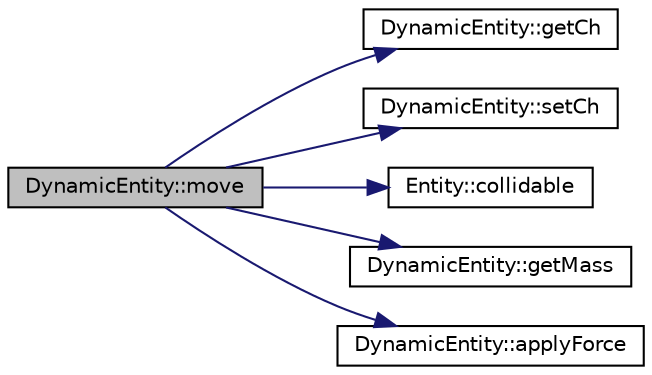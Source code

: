 digraph "DynamicEntity::move"
{
  edge [fontname="Helvetica",fontsize="10",labelfontname="Helvetica",labelfontsize="10"];
  node [fontname="Helvetica",fontsize="10",shape=record];
  rankdir="LR";
  Node18 [label="DynamicEntity::move",height=0.2,width=0.4,color="black", fillcolor="grey75", style="filled", fontcolor="black"];
  Node18 -> Node19 [color="midnightblue",fontsize="10",style="solid",fontname="Helvetica"];
  Node19 [label="DynamicEntity::getCh",height=0.2,width=0.4,color="black", fillcolor="white", style="filled",URL="$class_dynamic_entity.html#acb49f1128f7ddc9b3c531c8c2187d97f",tooltip="Get \"changed\" value. "];
  Node18 -> Node20 [color="midnightblue",fontsize="10",style="solid",fontname="Helvetica"];
  Node20 [label="DynamicEntity::setCh",height=0.2,width=0.4,color="black", fillcolor="white", style="filled",URL="$class_dynamic_entity.html#a556f50037ce6eb99cd7d1498242e1e85",tooltip="Set \"changed\". "];
  Node18 -> Node21 [color="midnightblue",fontsize="10",style="solid",fontname="Helvetica"];
  Node21 [label="Entity::collidable",height=0.2,width=0.4,color="black", fillcolor="white", style="filled",URL="$class_entity.html#a0d21d9ca00bc81494aec120c0840c191",tooltip="Collidable getter. "];
  Node18 -> Node22 [color="midnightblue",fontsize="10",style="solid",fontname="Helvetica"];
  Node22 [label="DynamicEntity::getMass",height=0.2,width=0.4,color="black", fillcolor="white", style="filled",URL="$class_dynamic_entity.html#a31d63938cbf1108662af89abb31627cb",tooltip="Get entity mass. "];
  Node18 -> Node23 [color="midnightblue",fontsize="10",style="solid",fontname="Helvetica"];
  Node23 [label="DynamicEntity::applyForce",height=0.2,width=0.4,color="black", fillcolor="white", style="filled",URL="$class_dynamic_entity.html#abc03ef71bd387e232fbcd3e35f9f634d",tooltip="Apply the force on the entity, given as a vector. "];
}
